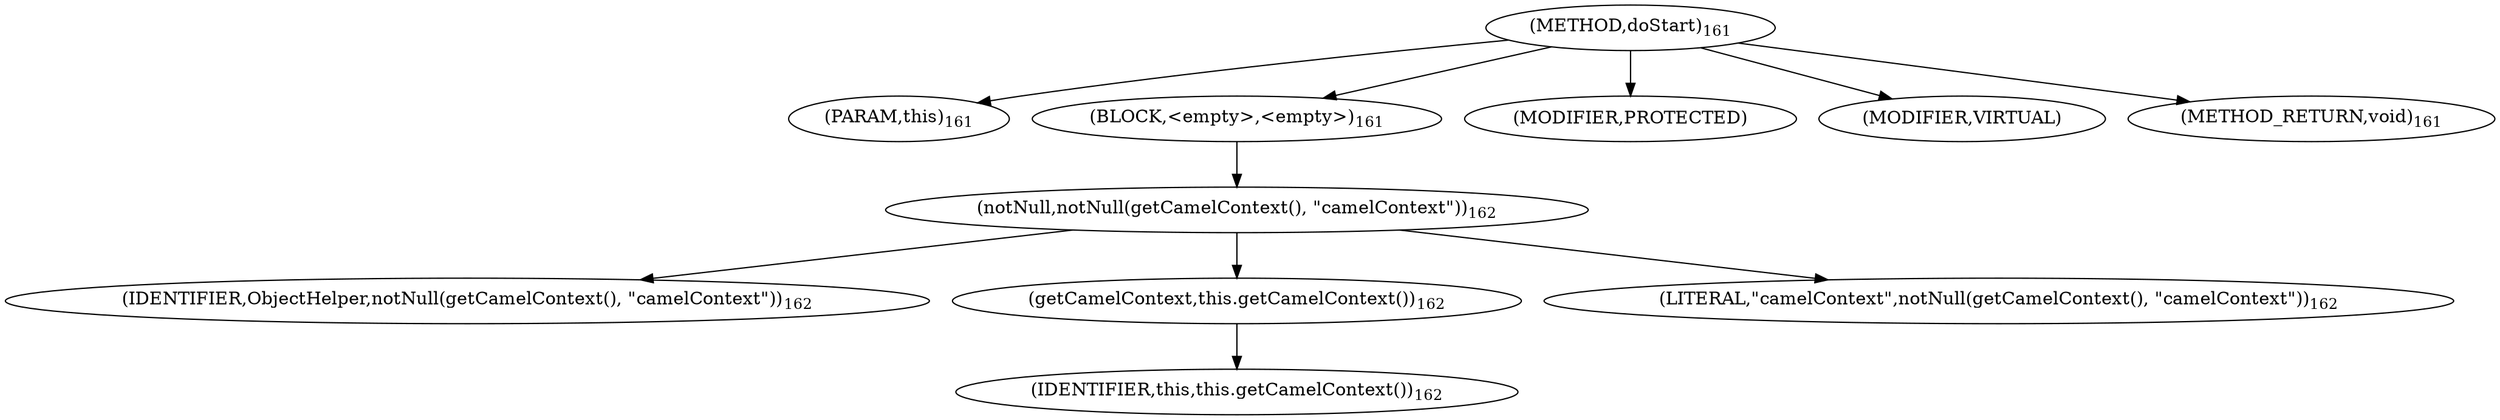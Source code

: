 digraph "doStart" {  
"367" [label = <(METHOD,doStart)<SUB>161</SUB>> ]
"20" [label = <(PARAM,this)<SUB>161</SUB>> ]
"368" [label = <(BLOCK,&lt;empty&gt;,&lt;empty&gt;)<SUB>161</SUB>> ]
"369" [label = <(notNull,notNull(getCamelContext(), &quot;camelContext&quot;))<SUB>162</SUB>> ]
"370" [label = <(IDENTIFIER,ObjectHelper,notNull(getCamelContext(), &quot;camelContext&quot;))<SUB>162</SUB>> ]
"371" [label = <(getCamelContext,this.getCamelContext())<SUB>162</SUB>> ]
"19" [label = <(IDENTIFIER,this,this.getCamelContext())<SUB>162</SUB>> ]
"372" [label = <(LITERAL,&quot;camelContext&quot;,notNull(getCamelContext(), &quot;camelContext&quot;))<SUB>162</SUB>> ]
"373" [label = <(MODIFIER,PROTECTED)> ]
"374" [label = <(MODIFIER,VIRTUAL)> ]
"375" [label = <(METHOD_RETURN,void)<SUB>161</SUB>> ]
  "367" -> "20" 
  "367" -> "368" 
  "367" -> "373" 
  "367" -> "374" 
  "367" -> "375" 
  "368" -> "369" 
  "369" -> "370" 
  "369" -> "371" 
  "369" -> "372" 
  "371" -> "19" 
}
